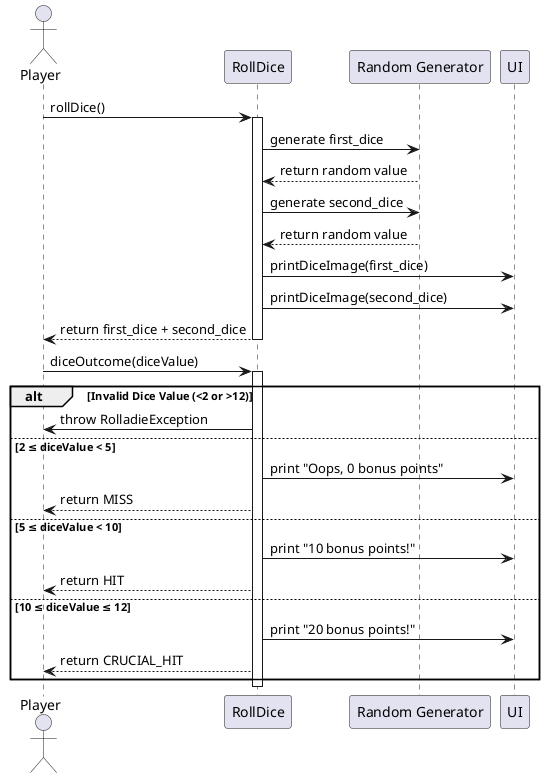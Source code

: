 @startuml
'https://plantuml.com/sequence-diagram

actor Player
participant "RollDice" as RD
participant "Random Generator" as RNG
participant "UI"

Player -> RD : rollDice()
activate RD
RD -> RNG : generate first_dice
RNG --> RD : return random value
RD -> RNG : generate second_dice
RNG --> RD : return random value
RD -> UI : printDiceImage(first_dice)
RD -> UI : printDiceImage(second_dice)
RD --> Player : return first_dice + second_dice
deactivate RD

Player -> RD : diceOutcome(diceValue)
activate RD
alt Invalid Dice Value (<2 or >12)
    RD -> Player : throw RolladieException
else 2 ≤ diceValue < 5
    RD -> UI : print "Oops, 0 bonus points"
    RD --> Player : return MISS
else 5 ≤ diceValue < 10
    RD -> UI : print "10 bonus points!"
    RD --> Player : return HIT
else 10 ≤ diceValue ≤ 12
    RD -> UI : print "20 bonus points!"
    RD --> Player : return CRUCIAL_HIT
end
deactivate RD

@enduml
